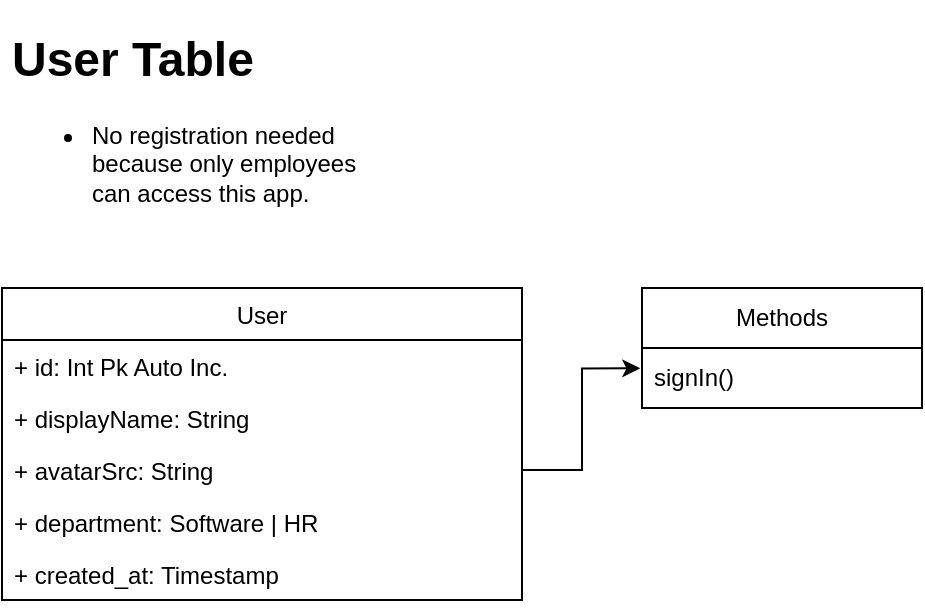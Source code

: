 <mxfile version="20.7.4" type="device"><diagram id="BtnIip1Ez0E-nXQUQqoH" name="Page-1"><mxGraphModel dx="830" dy="542" grid="1" gridSize="10" guides="1" tooltips="1" connect="1" arrows="1" fold="1" page="1" pageScale="1" pageWidth="850" pageHeight="1100" math="0" shadow="0"><root><mxCell id="0"/><mxCell id="1" parent="0"/><mxCell id="RmbEkEBauAcScy6MeY2f-8" value="User" style="swimlane;fontStyle=0;childLayout=stackLayout;horizontal=1;startSize=26;fillColor=none;horizontalStack=0;resizeParent=1;resizeParentMax=0;resizeLast=0;collapsible=1;marginBottom=0;" vertex="1" parent="1"><mxGeometry x="50" y="154" width="260" height="156" as="geometry"/></mxCell><mxCell id="RmbEkEBauAcScy6MeY2f-9" value="+ id: Int Pk Auto Inc." style="text;strokeColor=none;fillColor=none;align=left;verticalAlign=top;spacingLeft=4;spacingRight=4;overflow=hidden;rotatable=0;points=[[0,0.5],[1,0.5]];portConstraint=eastwest;" vertex="1" parent="RmbEkEBauAcScy6MeY2f-8"><mxGeometry y="26" width="260" height="26" as="geometry"/></mxCell><mxCell id="RmbEkEBauAcScy6MeY2f-10" value="+ displayName: String" style="text;strokeColor=none;fillColor=none;align=left;verticalAlign=top;spacingLeft=4;spacingRight=4;overflow=hidden;rotatable=0;points=[[0,0.5],[1,0.5]];portConstraint=eastwest;" vertex="1" parent="RmbEkEBauAcScy6MeY2f-8"><mxGeometry y="52" width="260" height="26" as="geometry"/></mxCell><mxCell id="RmbEkEBauAcScy6MeY2f-11" value="+ avatarSrc: String" style="text;strokeColor=none;fillColor=none;align=left;verticalAlign=top;spacingLeft=4;spacingRight=4;overflow=hidden;rotatable=0;points=[[0,0.5],[1,0.5]];portConstraint=eastwest;" vertex="1" parent="RmbEkEBauAcScy6MeY2f-8"><mxGeometry y="78" width="260" height="26" as="geometry"/></mxCell><mxCell id="RmbEkEBauAcScy6MeY2f-14" value="+ department: Software | HR" style="text;strokeColor=none;fillColor=none;align=left;verticalAlign=top;spacingLeft=4;spacingRight=4;overflow=hidden;rotatable=0;points=[[0,0.5],[1,0.5]];portConstraint=eastwest;" vertex="1" parent="RmbEkEBauAcScy6MeY2f-8"><mxGeometry y="104" width="260" height="26" as="geometry"/></mxCell><mxCell id="RmbEkEBauAcScy6MeY2f-15" value="+ created_at: Timestamp" style="text;strokeColor=none;fillColor=none;align=left;verticalAlign=top;spacingLeft=4;spacingRight=4;overflow=hidden;rotatable=0;points=[[0,0.5],[1,0.5]];portConstraint=eastwest;" vertex="1" parent="RmbEkEBauAcScy6MeY2f-8"><mxGeometry y="130" width="260" height="26" as="geometry"/></mxCell><mxCell id="RmbEkEBauAcScy6MeY2f-16" value="Methods" style="swimlane;fontStyle=0;childLayout=stackLayout;horizontal=1;startSize=30;horizontalStack=0;resizeParent=1;resizeParentMax=0;resizeLast=0;collapsible=1;marginBottom=0;whiteSpace=wrap;html=1;" vertex="1" parent="1"><mxGeometry x="370" y="154" width="140" height="60" as="geometry"/></mxCell><mxCell id="RmbEkEBauAcScy6MeY2f-17" value="signIn()" style="text;strokeColor=none;fillColor=none;align=left;verticalAlign=middle;spacingLeft=4;spacingRight=4;overflow=hidden;points=[[0,0.5],[1,0.5]];portConstraint=eastwest;rotatable=0;whiteSpace=wrap;html=1;" vertex="1" parent="RmbEkEBauAcScy6MeY2f-16"><mxGeometry y="30" width="140" height="30" as="geometry"/></mxCell><mxCell id="RmbEkEBauAcScy6MeY2f-20" style="edgeStyle=orthogonalEdgeStyle;rounded=0;orthogonalLoop=1;jettySize=auto;html=1;entryX=-0.006;entryY=0.339;entryDx=0;entryDy=0;entryPerimeter=0;" edge="1" parent="1" source="RmbEkEBauAcScy6MeY2f-11" target="RmbEkEBauAcScy6MeY2f-17"><mxGeometry relative="1" as="geometry"/></mxCell><mxCell id="RmbEkEBauAcScy6MeY2f-21" value="&lt;h1&gt;User Table&lt;/h1&gt;&lt;p&gt;&lt;/p&gt;&lt;ul&gt;&lt;li&gt;No registration needed because only employees can access this app.&lt;/li&gt;&lt;/ul&gt;&lt;p&gt;&lt;/p&gt;" style="text;html=1;strokeColor=none;fillColor=none;spacing=5;spacingTop=-20;whiteSpace=wrap;overflow=hidden;rounded=0;" vertex="1" parent="1"><mxGeometry x="50" y="20" width="190" height="120" as="geometry"/></mxCell></root></mxGraphModel></diagram></mxfile>